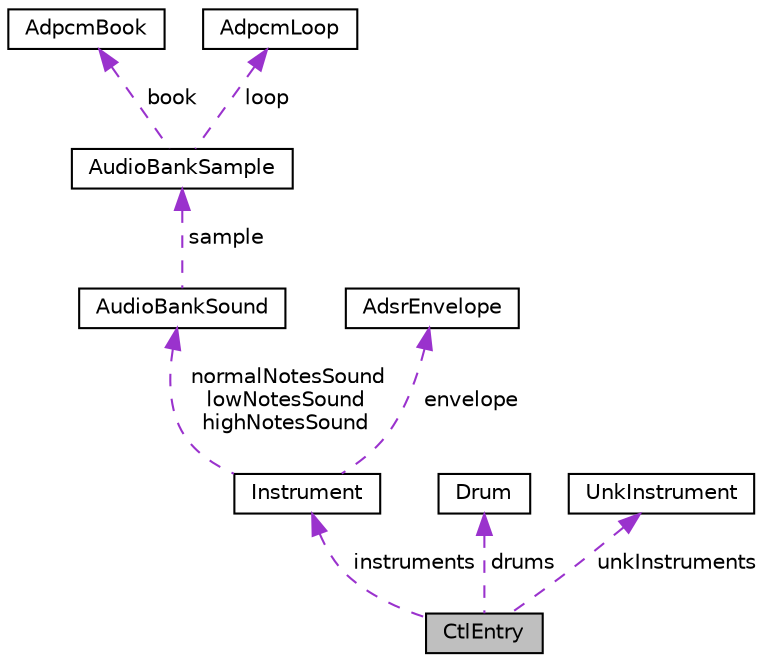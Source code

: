 digraph "CtlEntry"
{
 // LATEX_PDF_SIZE
  edge [fontname="Helvetica",fontsize="10",labelfontname="Helvetica",labelfontsize="10"];
  node [fontname="Helvetica",fontsize="10",shape=record];
  Node1 [label="CtlEntry",height=0.2,width=0.4,color="black", fillcolor="grey75", style="filled", fontcolor="black",tooltip=" "];
  Node2 -> Node1 [dir="back",color="darkorchid3",fontsize="10",style="dashed",label=" instruments" ,fontname="Helvetica"];
  Node2 [label="Instrument",height=0.2,width=0.4,color="black", fillcolor="white", style="filled",URL="$d7/da0/structInstrument.html",tooltip=" "];
  Node3 -> Node2 [dir="back",color="darkorchid3",fontsize="10",style="dashed",label=" normalNotesSound\nlowNotesSound\nhighNotesSound" ,fontname="Helvetica"];
  Node3 [label="AudioBankSound",height=0.2,width=0.4,color="black", fillcolor="white", style="filled",URL="$d5/df4/structAudioBankSound.html",tooltip=" "];
  Node4 -> Node3 [dir="back",color="darkorchid3",fontsize="10",style="dashed",label=" sample" ,fontname="Helvetica"];
  Node4 [label="AudioBankSample",height=0.2,width=0.4,color="black", fillcolor="white", style="filled",URL="$d3/d6b/structAudioBankSample.html",tooltip=" "];
  Node5 -> Node4 [dir="back",color="darkorchid3",fontsize="10",style="dashed",label=" book" ,fontname="Helvetica"];
  Node5 [label="AdpcmBook",height=0.2,width=0.4,color="black", fillcolor="white", style="filled",URL="$d4/dc1/structAdpcmBook.html",tooltip=" "];
  Node6 -> Node4 [dir="back",color="darkorchid3",fontsize="10",style="dashed",label=" loop" ,fontname="Helvetica"];
  Node6 [label="AdpcmLoop",height=0.2,width=0.4,color="black", fillcolor="white", style="filled",URL="$de/d63/structAdpcmLoop.html",tooltip=" "];
  Node7 -> Node2 [dir="back",color="darkorchid3",fontsize="10",style="dashed",label=" envelope" ,fontname="Helvetica"];
  Node7 [label="AdsrEnvelope",height=0.2,width=0.4,color="black", fillcolor="white", style="filled",URL="$dd/d28/structAdsrEnvelope.html",tooltip=" "];
  Node8 -> Node1 [dir="back",color="darkorchid3",fontsize="10",style="dashed",label=" drums" ,fontname="Helvetica"];
  Node8 [label="Drum",height=0.2,width=0.4,color="black", fillcolor="white", style="filled",URL="$d9/d3f/structDrum.html",tooltip=" "];
  Node9 -> Node1 [dir="back",color="darkorchid3",fontsize="10",style="dashed",label=" unkInstruments" ,fontname="Helvetica"];
  Node9 [label="UnkInstrument",height=0.2,width=0.4,color="black", fillcolor="white", style="filled",URL="$d6/df3/structUnkInstrument.html",tooltip=" "];
}
